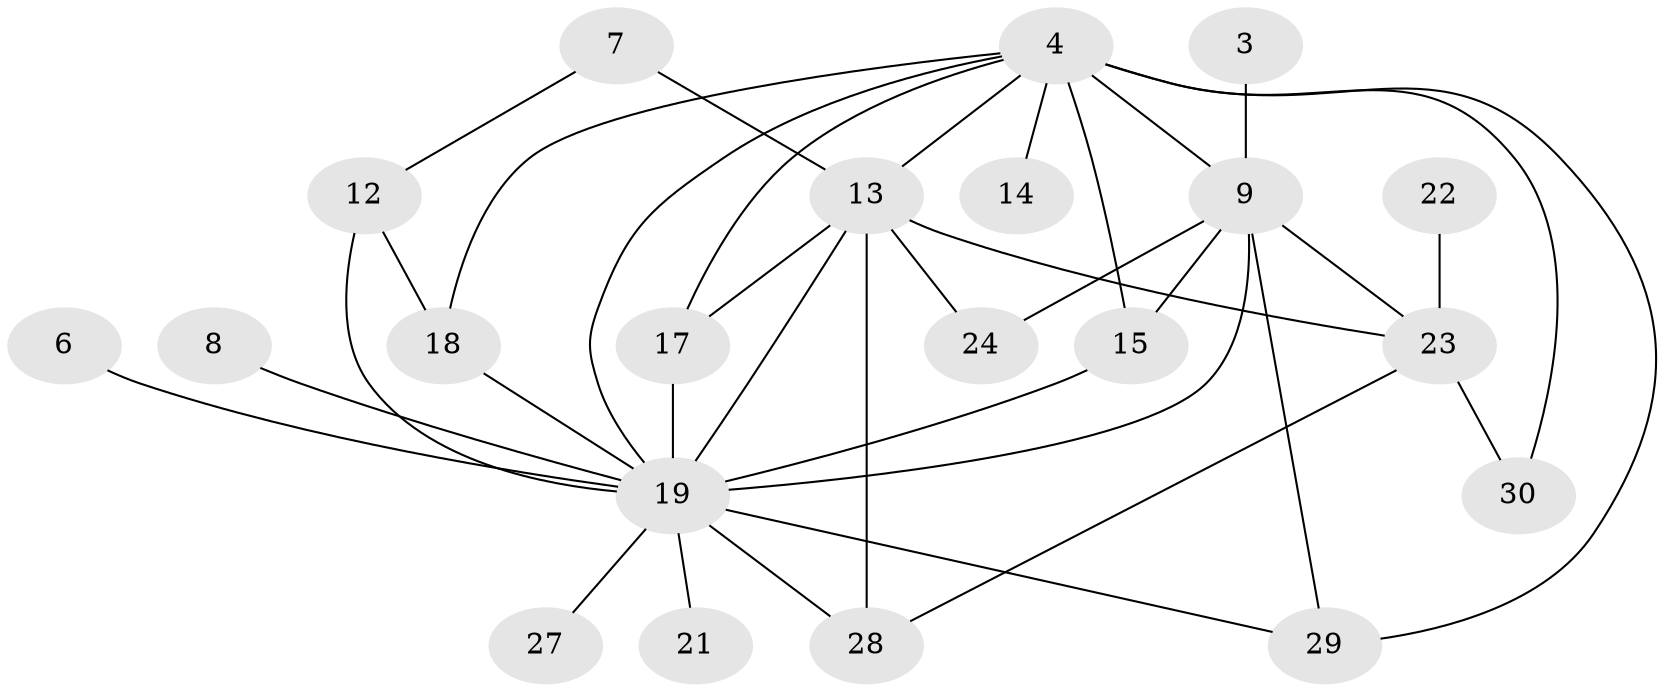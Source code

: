// original degree distribution, {5: 0.03333333333333333, 3: 0.13333333333333333, 1: 0.3, 0: 0.11666666666666667, 4: 0.16666666666666666, 2: 0.18333333333333332, 6: 0.05, 8: 0.016666666666666666}
// Generated by graph-tools (version 1.1) at 2025/49/03/09/25 03:49:11]
// undirected, 21 vertices, 36 edges
graph export_dot {
graph [start="1"]
  node [color=gray90,style=filled];
  3;
  4;
  6;
  7;
  8;
  9;
  12;
  13;
  14;
  15;
  17;
  18;
  19;
  21;
  22;
  23;
  24;
  27;
  28;
  29;
  30;
  3 -- 9 [weight=1.0];
  4 -- 9 [weight=1.0];
  4 -- 13 [weight=1.0];
  4 -- 14 [weight=1.0];
  4 -- 15 [weight=1.0];
  4 -- 17 [weight=1.0];
  4 -- 18 [weight=1.0];
  4 -- 19 [weight=1.0];
  4 -- 29 [weight=1.0];
  4 -- 30 [weight=2.0];
  6 -- 19 [weight=1.0];
  7 -- 12 [weight=1.0];
  7 -- 13 [weight=1.0];
  8 -- 19 [weight=1.0];
  9 -- 15 [weight=1.0];
  9 -- 19 [weight=1.0];
  9 -- 23 [weight=1.0];
  9 -- 24 [weight=1.0];
  9 -- 29 [weight=1.0];
  12 -- 18 [weight=1.0];
  12 -- 19 [weight=1.0];
  13 -- 17 [weight=1.0];
  13 -- 19 [weight=1.0];
  13 -- 23 [weight=2.0];
  13 -- 24 [weight=1.0];
  13 -- 28 [weight=1.0];
  15 -- 19 [weight=1.0];
  17 -- 19 [weight=1.0];
  18 -- 19 [weight=1.0];
  19 -- 21 [weight=1.0];
  19 -- 27 [weight=1.0];
  19 -- 28 [weight=1.0];
  19 -- 29 [weight=1.0];
  22 -- 23 [weight=1.0];
  23 -- 28 [weight=1.0];
  23 -- 30 [weight=1.0];
}
